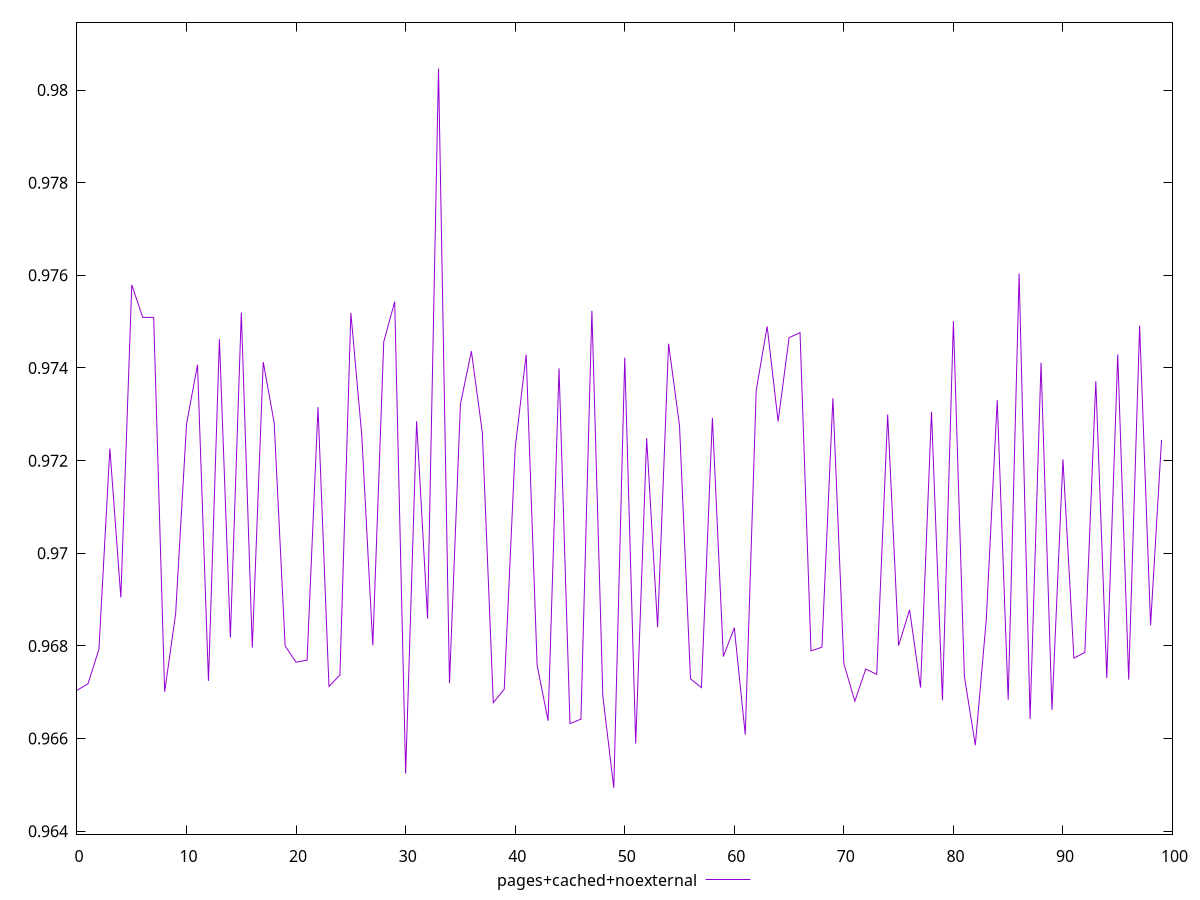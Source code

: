 $_pagesCachedNoexternal <<EOF
0.9670416339926967
0.9671813128094628
0.9679265757798071
0.9722614781573302
0.9690470521938103
0.9757948477500453
0.9750928175811573
0.9750927400790419
0.9670103693523774
0.9686845011591694
0.9727933208706862
0.9740710180900987
0.9672464750370783
0.9746214694863016
0.9681816636361025
0.975196583031094
0.9679640876169899
0.9741284078082334
0.972814964992478
0.9679972954561769
0.967647531621518
0.9676946916604934
0.9731541185208148
0.9671254041192316
0.9673718147339984
0.975187897280442
0.9725305920973009
0.9680104155417981
0.9745649667277813
0.97543079114657
0.9652454723862436
0.9728526385222602
0.9685901896420176
0.9804632772631279
0.967198846347713
0.9732175587190043
0.9743634664585273
0.9726026839504922
0.9667740983113666
0.9670661754883403
0.9722737362280762
0.9742892767450331
0.967586038152002
0.966385059513615
0.9739922484911261
0.9663227191174251
0.9664195872712742
0.9752371023151074
0.9669183933120107
0.9649366285574008
0.9742238700942591
0.9658915049229668
0.9724835009645003
0.9684030478356176
0.9745246188651584
0.9727542528769091
0.9672899832502024
0.9670988797981297
0.9729255992105357
0.967770169750327
0.9683896232282253
0.9660865336507984
0.9735175768298534
0.9748979887935122
0.9728467858146004
0.9746548721077604
0.9747634750562812
0.9678939420929382
0.9679729475212672
0.9733480878106067
0.9676193920031619
0.9668059642382847
0.9675009742508294
0.9673846926794158
0.9729961538683403
0.9680085772098774
0.9687800656513975
0.9671018811672825
0.9730540667873506
0.9668277240034653
0.975010768474124
0.9673446169588117
0.965856574688877
0.968565724218108
0.9733043753556847
0.9668366954377563
0.9760376453407349
0.9664197844216382
0.9741146488634651
0.9666182086695595
0.9720258262645842
0.9677361915550602
0.96785906448059
0.9737124146583458
0.9673038626879951
0.974292869111726
0.9672720906767777
0.9749148991081519
0.9684478836576642
0.972448903961745
EOF
set key outside below
set terminal pngcairo
set output "report_00005_2020-11-02T22-26-11.212Z/speed-index/pages+cached+noexternal//score.png"
set yrange [0.9639366285574008:0.9814632772631279]
plot $_pagesCachedNoexternal title "pages+cached+noexternal" with line ,